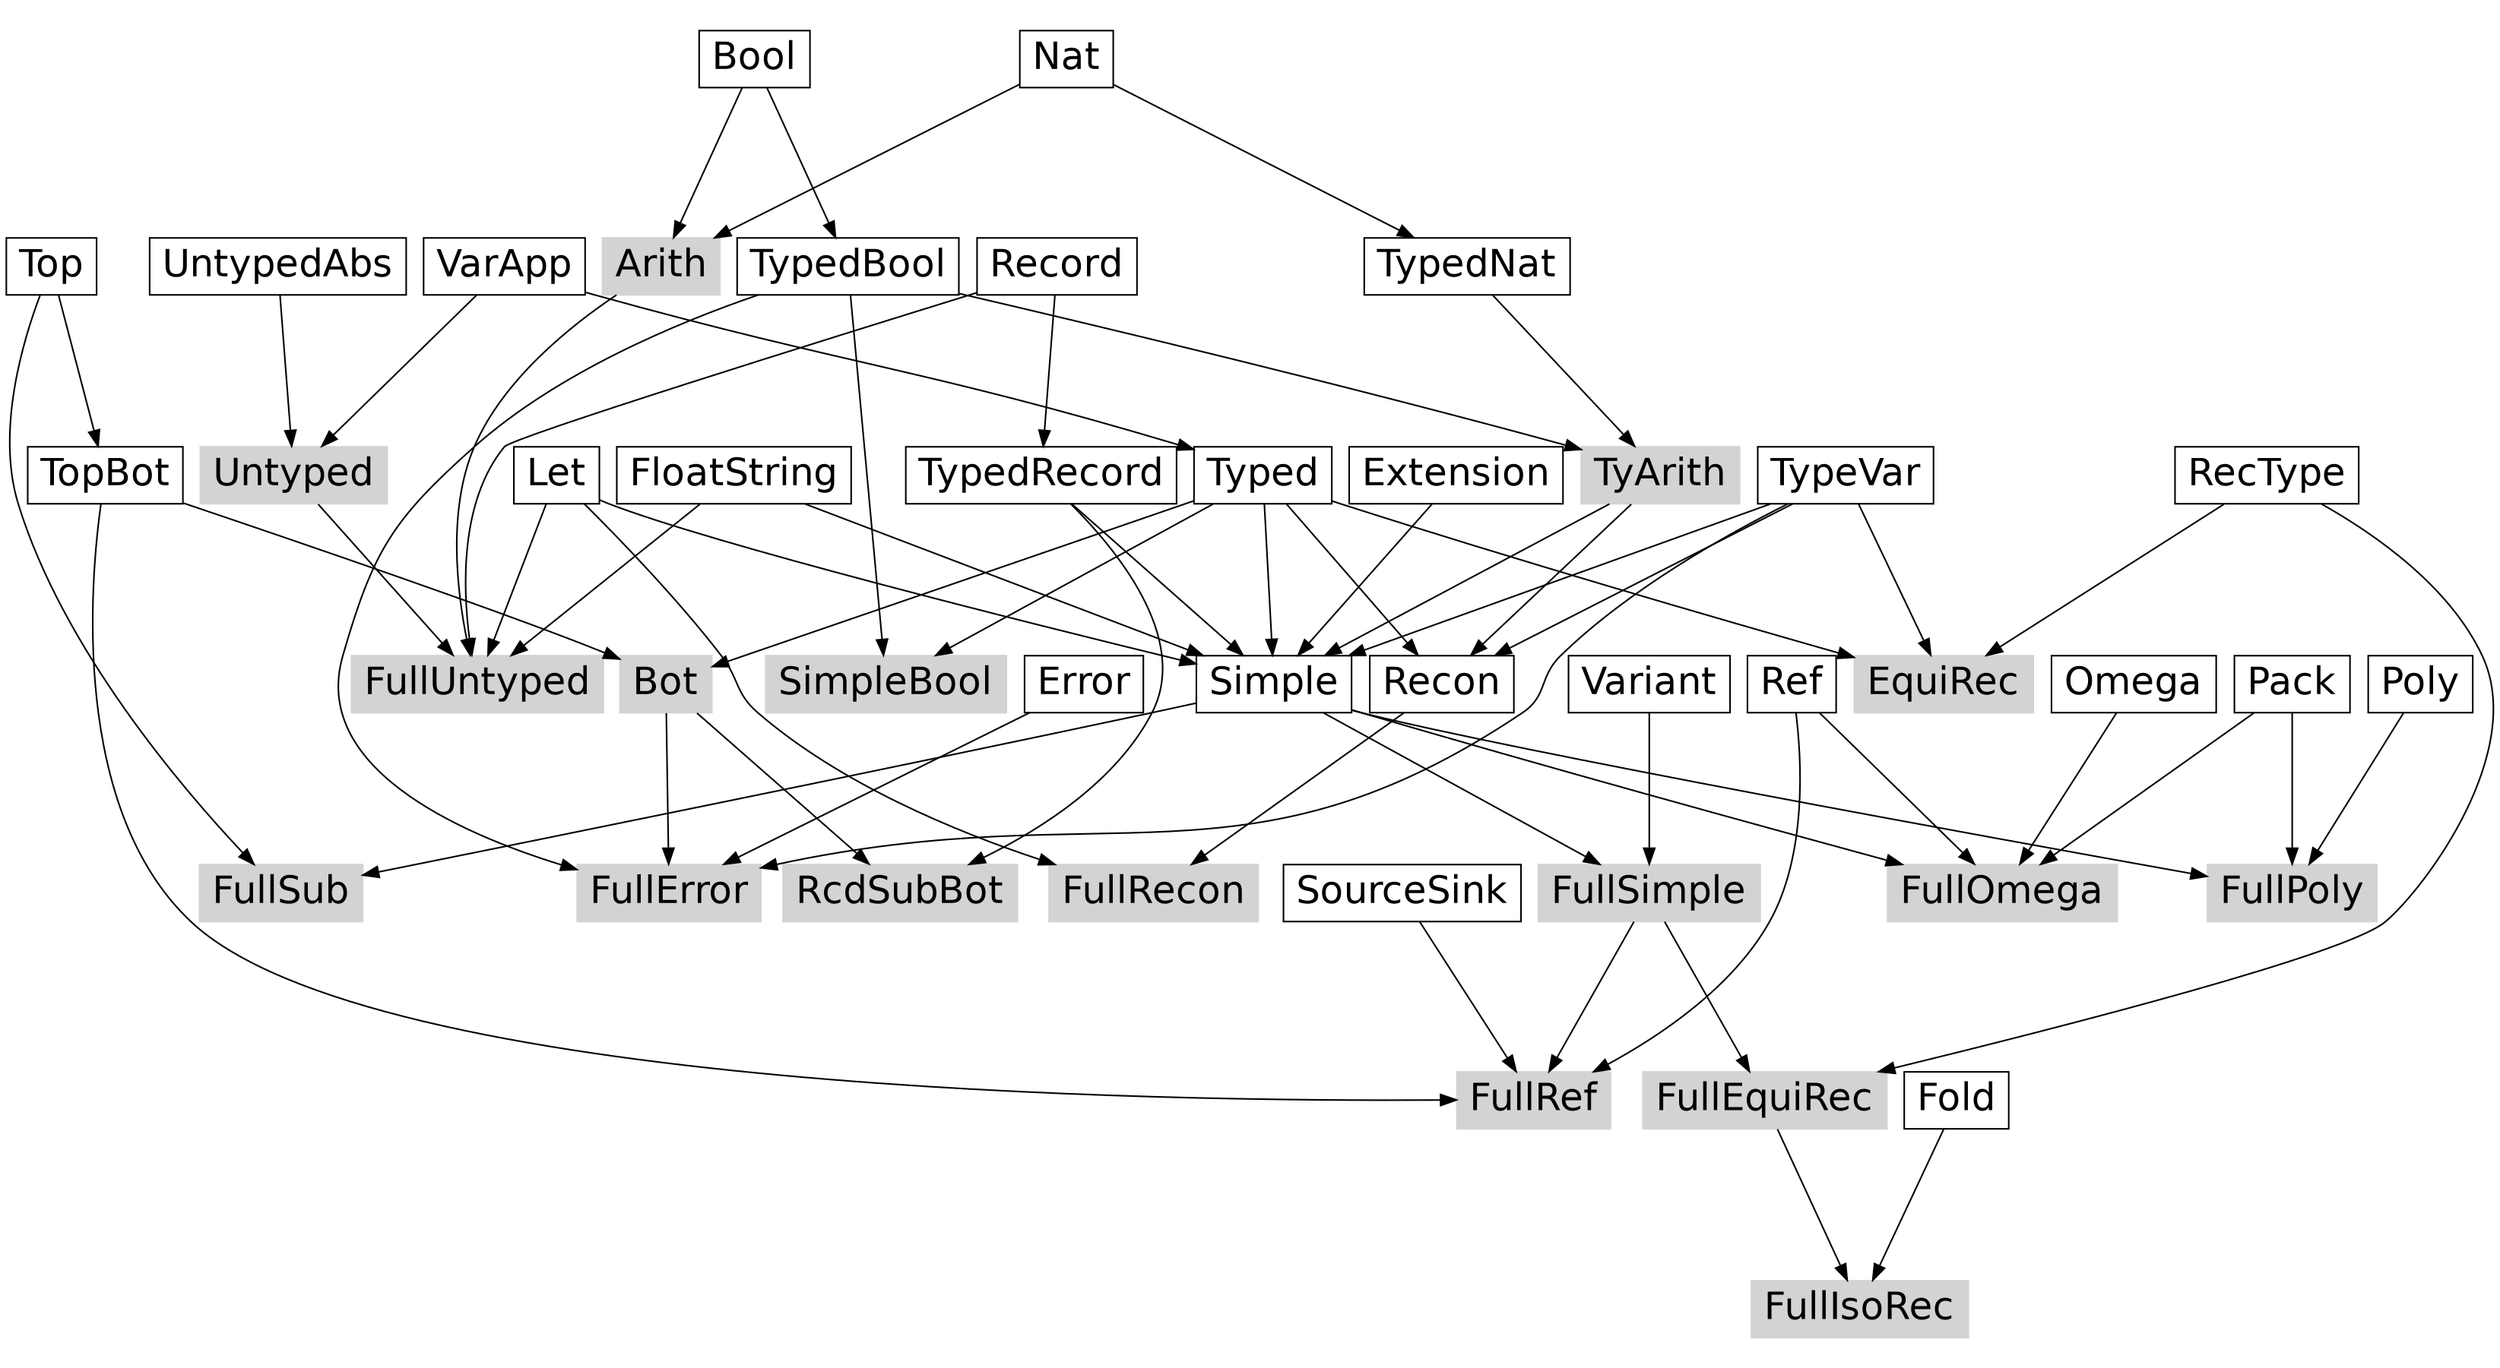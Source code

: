 digraph G {
    ratio=0.55;
    //size="10,4";
    nodesep=0.15;

    node[fontname=Helvetica, fontsize=24, shape=box];

    {
        node[style=filled, color=lightgray];

        Arith;
        Untyped;
        FullUntyped;
        TyArith;
        SimpleBool;
        FullSimple;
        Bot;
        FullRef;
        FullError;
        RcdSubBot;
        FullSub;
        FullEquiRec;
        FullIsoRec;
        EquiRec;
        FullRecon;
        FullPoly;
        FullOmega;
    }

    Bool, Nat -> Arith;

    VarApp, UntypedAbs -> Untyped;

    Arith, Untyped, Record, FloatString, Let -> FullUntyped;

    Bool -> TypedBool;

    Nat -> TypedNat;

    TypedBool, TypedNat -> TyArith;

    VarApp -> Typed;

    Typed, TypedBool -> SimpleBool;

    Record -> TypedRecord;

    TyArith, Typed, FloatString, Let, TypedRecord, Extension, TypeVar -> Simple;

    Simple, Variant -> FullSimple;

    Top -> TopBot;

    Typed, TopBot -> Bot;

    FullSimple, TopBot, Ref, SourceSink -> FullRef;

    Bot, TypedBool, Error, TypeVar -> FullError;

    Bot, TypedRecord -> RcdSubBot;

    Simple, Top -> FullSub;

    FullSimple, RecType -> FullEquiRec;

    FullEquiRec, Fold -> FullIsoRec;

    Typed, RecType, TypeVar -> EquiRec;

    Typed, TyArith, TypeVar -> Recon;

    Recon, Let -> FullRecon;

    Simple, Pack, Poly -> FullPoly;

    Simple, Ref, Pack, Omega -> FullOmega;
}
